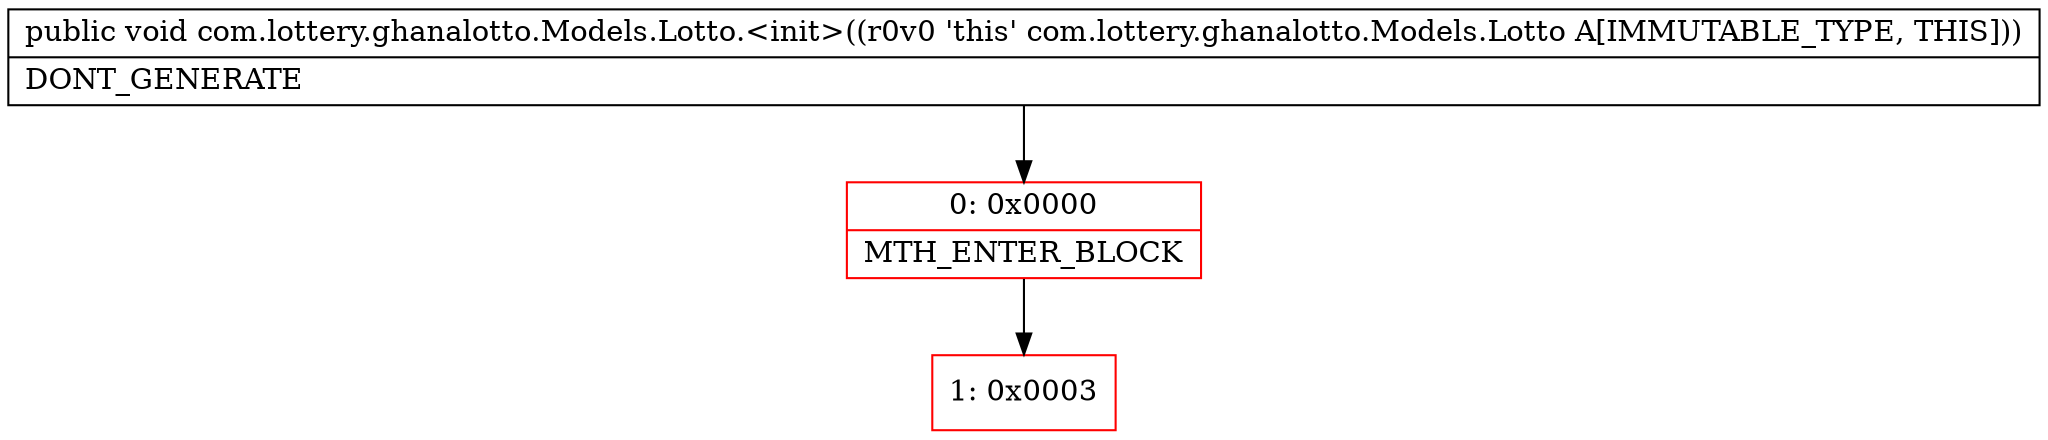 digraph "CFG forcom.lottery.ghanalotto.Models.Lotto.\<init\>()V" {
subgraph cluster_Region_1543589767 {
label = "R(0)";
node [shape=record,color=blue];
}
Node_0 [shape=record,color=red,label="{0\:\ 0x0000|MTH_ENTER_BLOCK\l}"];
Node_1 [shape=record,color=red,label="{1\:\ 0x0003}"];
MethodNode[shape=record,label="{public void com.lottery.ghanalotto.Models.Lotto.\<init\>((r0v0 'this' com.lottery.ghanalotto.Models.Lotto A[IMMUTABLE_TYPE, THIS]))  | DONT_GENERATE\l}"];
MethodNode -> Node_0;
Node_0 -> Node_1;
}

